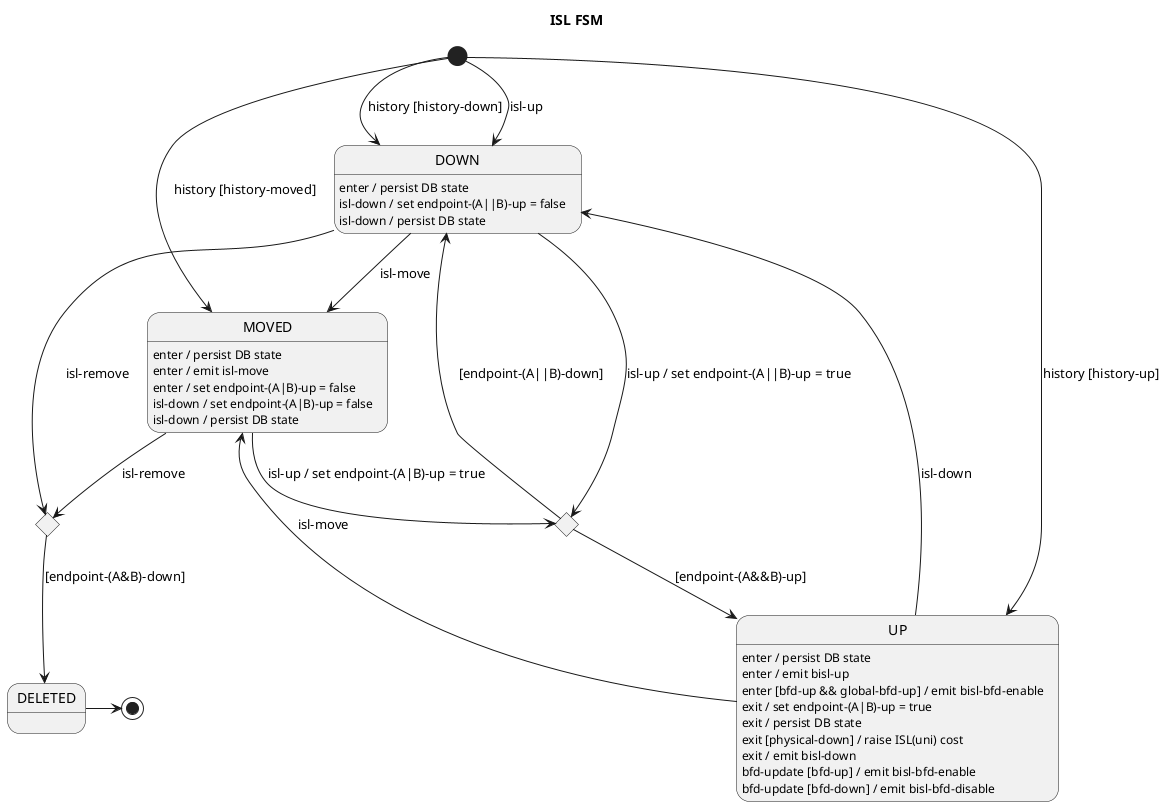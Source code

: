 Internal data:
* endpoint-A
* endpoint-B
* endpoint-A-up
* endpoint-B-up

Input signals:
* isl-up
* isl-down
* isl-move

Output signals:
* bisl-up (notify BFD-port, notify reroute)
* bisl-down (notify reroute)
* bisl-bfd-enable
* bisl-bfd-disable
* isl-move

@startuml
title ISL FSM

[*] --> DOWN : history [history-down]
[*] --> DOWN : isl-up
[*] --> UP : history [history-up]
[*] --> MOVED : history [history-moved]

state upAttempt <<choice>>
state deleteAttempt <<choice>>
deleteAttempt --> DELETED : [endpoint-(A&B)-down]

DOWN --> upAttempt : isl-up / set endpoint-(A||B)-up = true
DOWN --> MOVED : isl-move
DOWN : enter / persist DB state
DOWN : isl-down / set endpoint-(A||B)-up = false
DOWN : isl-down / persist DB state
DOWN -> deleteAttempt : isl-remove

upAttempt --> UP : [endpoint-(A&&B)-up]
upAttempt --> DOWN : [endpoint-(A||B)-down]

UP --> DOWN : isl-down
UP --> MOVED : isl-move
UP : enter / persist DB state
UP : enter / emit bisl-up
UP : enter [bfd-up && global-bfd-up] / emit bisl-bfd-enable
UP : exit / set endpoint-(A|B)-up = true
UP : exit / persist DB state
UP : exit [physical-down] / raise ISL(uni) cost
UP : exit / emit bisl-down
UP : bfd-update [bfd-up] / emit bisl-bfd-enable
UP : bfd-update [bfd-down] / emit bisl-bfd-disable

MOVED --> upAttempt : isl-up / set endpoint-(A|B)-up = true
MOVED --> deleteAttempt : isl-remove
MOVED : enter / persist DB state
MOVED : enter / emit isl-move
MOVED : enter / set endpoint-(A|B)-up = false
MOVED : isl-down / set endpoint-(A|B)-up = false
MOVED : isl-down / persist DB state

DELETED -> [*]
@enduml

